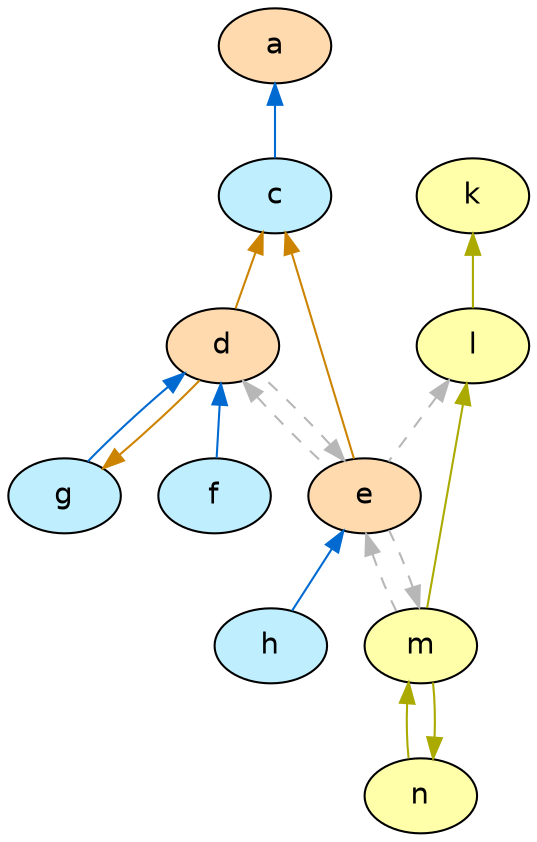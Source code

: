 digraph G {
  node [shape=oval style=filled fontname=Helvetica fontsize=14]
  node [fillcolor="#ffdaaf" fontcolor="#000000"] a d e;
  node [fillcolor="#bfefff" fontcolor="#000000"] c f g h;
  node [fillcolor="#FFFFAA" fontcolor="#000000"] k l m n;
  edge [dir=back, color="#006ad1", style="solid"]
        "a" -> "c";
        "d" -> "f";
        "d" -> "g";
        "e" -> "h";
  edge [dir=back, color="#AAAA00", style="solid"]
        "k" -> "l";
        "l" -> "m";
        "m" -> "n";
        "n" -> "m";
  edge [dir=back, color="#cc8400", style="solid"]
        "c" -> "d";
        "c" -> "e";
        "g" -> "d";
  edge [dir=back, color="#b7b7b7", style="dashed"]
        "l" -> "e";
        "d" -> "e";
        "e" -> "d";
        "e" -> "m";
        "m" -> "e";
}
